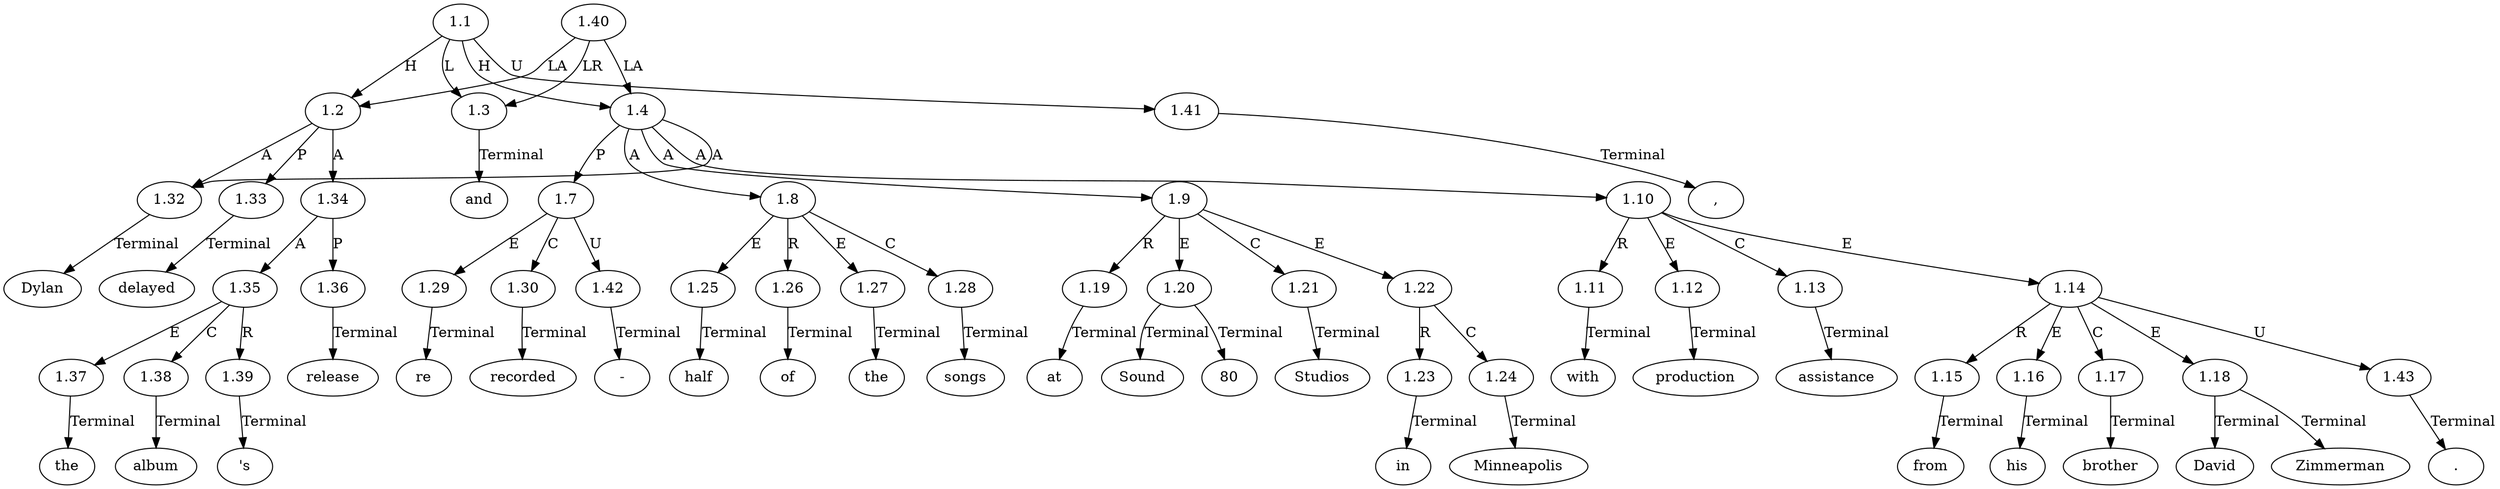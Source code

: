 // Graph
digraph {
	0.1 [label=Dylan ordering=out]
	0.10 [label="-" ordering=out]
	0.11 [label=recorded ordering=out]
	0.12 [label=half ordering=out]
	0.13 [label=of ordering=out]
	0.14 [label=the ordering=out]
	0.15 [label=songs ordering=out]
	0.16 [label=at ordering=out]
	0.17 [label=Sound ordering=out]
	0.18 [label=80 ordering=out]
	0.19 [label=Studios ordering=out]
	0.2 [label=delayed ordering=out]
	0.20 [label=in ordering=out]
	0.21 [label=Minneapolis ordering=out]
	0.22 [label=with ordering=out]
	0.23 [label=production ordering=out]
	0.24 [label=assistance ordering=out]
	0.25 [label=from ordering=out]
	0.26 [label=his ordering=out]
	0.27 [label=brother ordering=out]
	0.28 [label=David ordering=out]
	0.29 [label=Zimmerman ordering=out]
	0.3 [label=the ordering=out]
	0.30 [label="." ordering=out]
	0.4 [label=album ordering=out]
	0.5 [label="'s" ordering=out]
	0.6 [label=release ordering=out]
	0.7 [label="," ordering=out]
	0.8 [label=and ordering=out]
	0.9 [label=re ordering=out]
	1.1 [label=1.1 ordering=out]
	1.2 [label=1.2 ordering=out]
	1.3 [label=1.3 ordering=out]
	1.4 [label=1.4 ordering=out]
	1.7 [label=1.7 ordering=out]
	1.8 [label=1.8 ordering=out]
	1.9 [label=1.9 ordering=out]
	1.10 [label=1.10 ordering=out]
	1.11 [label=1.11 ordering=out]
	1.12 [label=1.12 ordering=out]
	1.13 [label=1.13 ordering=out]
	1.14 [label=1.14 ordering=out]
	1.15 [label=1.15 ordering=out]
	1.16 [label=1.16 ordering=out]
	1.17 [label=1.17 ordering=out]
	1.18 [label=1.18 ordering=out]
	1.19 [label=1.19 ordering=out]
	1.20 [label=1.20 ordering=out]
	1.21 [label=1.21 ordering=out]
	1.22 [label=1.22 ordering=out]
	1.23 [label=1.23 ordering=out]
	1.24 [label=1.24 ordering=out]
	1.25 [label=1.25 ordering=out]
	1.26 [label=1.26 ordering=out]
	1.27 [label=1.27 ordering=out]
	1.28 [label=1.28 ordering=out]
	1.29 [label=1.29 ordering=out]
	1.30 [label=1.30 ordering=out]
	1.32 [label=1.32 ordering=out]
	1.33 [label=1.33 ordering=out]
	1.34 [label=1.34 ordering=out]
	1.35 [label=1.35 ordering=out]
	1.36 [label=1.36 ordering=out]
	1.37 [label=1.37 ordering=out]
	1.38 [label=1.38 ordering=out]
	1.39 [label=1.39 ordering=out]
	1.40 [label=1.40 ordering=out]
	1.41 [label=1.41 ordering=out]
	1.42 [label=1.42 ordering=out]
	1.43 [label=1.43 ordering=out]
	1.1 -> 1.2 [label=H ordering=out]
	1.1 -> 1.3 [label=L ordering=out]
	1.1 -> 1.4 [label=H ordering=out]
	1.1 -> 1.41 [label=U ordering=out]
	1.2 -> 1.32 [label=A ordering=out]
	1.2 -> 1.33 [label=P ordering=out]
	1.2 -> 1.34 [label=A ordering=out]
	1.3 -> 0.8 [label=Terminal ordering=out]
	1.4 -> 1.7 [label=P ordering=out]
	1.4 -> 1.8 [label=A ordering=out]
	1.4 -> 1.9 [label=A ordering=out]
	1.4 -> 1.10 [label=A ordering=out]
	1.4 -> 1.32 [label=A ordering=out]
	1.7 -> 1.29 [label=E ordering=out]
	1.7 -> 1.30 [label=C ordering=out]
	1.7 -> 1.42 [label=U ordering=out]
	1.8 -> 1.25 [label=E ordering=out]
	1.8 -> 1.26 [label=R ordering=out]
	1.8 -> 1.27 [label=E ordering=out]
	1.8 -> 1.28 [label=C ordering=out]
	1.9 -> 1.19 [label=R ordering=out]
	1.9 -> 1.20 [label=E ordering=out]
	1.9 -> 1.21 [label=C ordering=out]
	1.9 -> 1.22 [label=E ordering=out]
	1.10 -> 1.11 [label=R ordering=out]
	1.10 -> 1.12 [label=E ordering=out]
	1.10 -> 1.13 [label=C ordering=out]
	1.10 -> 1.14 [label=E ordering=out]
	1.11 -> 0.22 [label=Terminal ordering=out]
	1.12 -> 0.23 [label=Terminal ordering=out]
	1.13 -> 0.24 [label=Terminal ordering=out]
	1.14 -> 1.15 [label=R ordering=out]
	1.14 -> 1.16 [label=E ordering=out]
	1.14 -> 1.17 [label=C ordering=out]
	1.14 -> 1.18 [label=E ordering=out]
	1.14 -> 1.43 [label=U ordering=out]
	1.15 -> 0.25 [label=Terminal ordering=out]
	1.16 -> 0.26 [label=Terminal ordering=out]
	1.17 -> 0.27 [label=Terminal ordering=out]
	1.18 -> 0.28 [label=Terminal ordering=out]
	1.18 -> 0.29 [label=Terminal ordering=out]
	1.19 -> 0.16 [label=Terminal ordering=out]
	1.20 -> 0.17 [label=Terminal ordering=out]
	1.20 -> 0.18 [label=Terminal ordering=out]
	1.21 -> 0.19 [label=Terminal ordering=out]
	1.22 -> 1.23 [label=R ordering=out]
	1.22 -> 1.24 [label=C ordering=out]
	1.23 -> 0.20 [label=Terminal ordering=out]
	1.24 -> 0.21 [label=Terminal ordering=out]
	1.25 -> 0.12 [label=Terminal ordering=out]
	1.26 -> 0.13 [label=Terminal ordering=out]
	1.27 -> 0.14 [label=Terminal ordering=out]
	1.28 -> 0.15 [label=Terminal ordering=out]
	1.29 -> 0.9 [label=Terminal ordering=out]
	1.30 -> 0.11 [label=Terminal ordering=out]
	1.32 -> 0.1 [label=Terminal ordering=out]
	1.33 -> 0.2 [label=Terminal ordering=out]
	1.34 -> 1.35 [label=A ordering=out]
	1.34 -> 1.36 [label=P ordering=out]
	1.35 -> 1.37 [label=E ordering=out]
	1.35 -> 1.38 [label=C ordering=out]
	1.35 -> 1.39 [label=R ordering=out]
	1.36 -> 0.6 [label=Terminal ordering=out]
	1.37 -> 0.3 [label=Terminal ordering=out]
	1.38 -> 0.4 [label=Terminal ordering=out]
	1.39 -> 0.5 [label=Terminal ordering=out]
	1.40 -> 1.2 [label=LA ordering=out]
	1.40 -> 1.3 [label=LR ordering=out]
	1.40 -> 1.4 [label=LA ordering=out]
	1.41 -> 0.7 [label=Terminal ordering=out]
	1.42 -> 0.10 [label=Terminal ordering=out]
	1.43 -> 0.30 [label=Terminal ordering=out]
}
